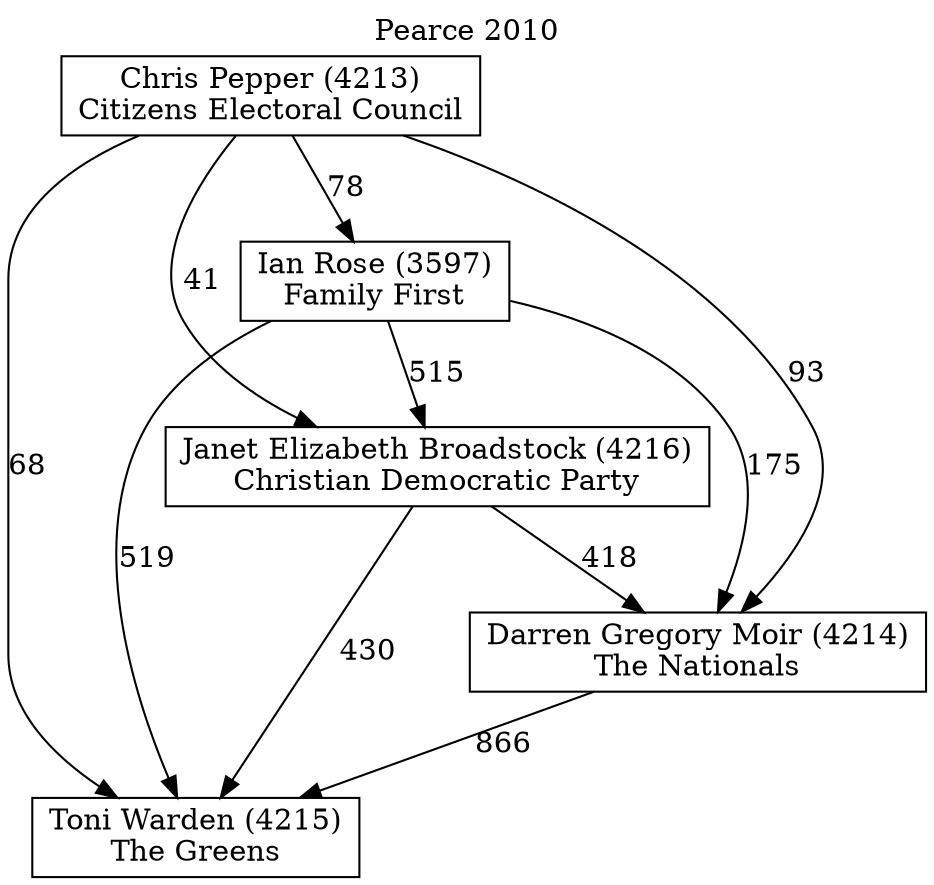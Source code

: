 // House preference flow
digraph "Toni Warden (4215)_Pearce_2010" {
	graph [label="Pearce 2010" labelloc=t mclimit=10]
	node [shape=box]
	"Chris Pepper (4213)" [label="Chris Pepper (4213)
Citizens Electoral Council"]
	"Darren Gregory Moir (4214)" [label="Darren Gregory Moir (4214)
The Nationals"]
	"Ian Rose (3597)" [label="Ian Rose (3597)
Family First"]
	"Janet Elizabeth Broadstock (4216)" [label="Janet Elizabeth Broadstock (4216)
Christian Democratic Party"]
	"Toni Warden (4215)" [label="Toni Warden (4215)
The Greens"]
	"Chris Pepper (4213)" -> "Darren Gregory Moir (4214)" [label=93]
	"Chris Pepper (4213)" -> "Ian Rose (3597)" [label=78]
	"Chris Pepper (4213)" -> "Janet Elizabeth Broadstock (4216)" [label=41]
	"Chris Pepper (4213)" -> "Toni Warden (4215)" [label=68]
	"Darren Gregory Moir (4214)" -> "Toni Warden (4215)" [label=866]
	"Ian Rose (3597)" -> "Darren Gregory Moir (4214)" [label=175]
	"Ian Rose (3597)" -> "Janet Elizabeth Broadstock (4216)" [label=515]
	"Ian Rose (3597)" -> "Toni Warden (4215)" [label=519]
	"Janet Elizabeth Broadstock (4216)" -> "Darren Gregory Moir (4214)" [label=418]
	"Janet Elizabeth Broadstock (4216)" -> "Toni Warden (4215)" [label=430]
}

